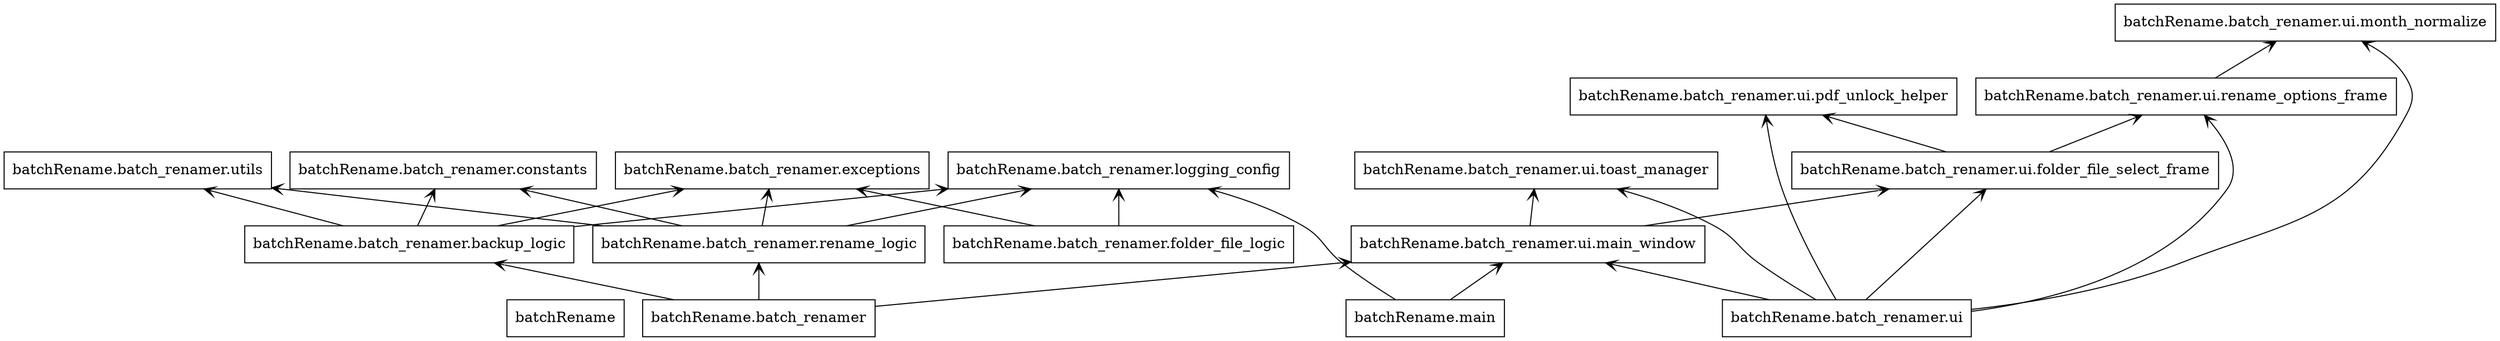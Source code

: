digraph "packages_batchRename" {
rankdir=BT
charset="utf-8"
"batchRename" [color="black", label=<batchRename>, shape="box", style="solid"];
"batchRename.batch_renamer" [color="black", label=<batchRename.batch_renamer>, shape="box", style="solid"];
"batchRename.batch_renamer.backup_logic" [color="black", label=<batchRename.batch_renamer.backup_logic>, shape="box", style="solid"];
"batchRename.batch_renamer.constants" [color="black", label=<batchRename.batch_renamer.constants>, shape="box", style="solid"];
"batchRename.batch_renamer.exceptions" [color="black", label=<batchRename.batch_renamer.exceptions>, shape="box", style="solid"];
"batchRename.batch_renamer.folder_file_logic" [color="black", label=<batchRename.batch_renamer.folder_file_logic>, shape="box", style="solid"];
"batchRename.batch_renamer.logging_config" [color="black", label=<batchRename.batch_renamer.logging_config>, shape="box", style="solid"];
"batchRename.batch_renamer.rename_logic" [color="black", label=<batchRename.batch_renamer.rename_logic>, shape="box", style="solid"];
"batchRename.batch_renamer.ui" [color="black", label=<batchRename.batch_renamer.ui>, shape="box", style="solid"];
"batchRename.batch_renamer.ui.folder_file_select_frame" [color="black", label=<batchRename.batch_renamer.ui.folder_file_select_frame>, shape="box", style="solid"];
"batchRename.batch_renamer.ui.main_window" [color="black", label=<batchRename.batch_renamer.ui.main_window>, shape="box", style="solid"];
"batchRename.batch_renamer.ui.month_normalize" [color="black", label=<batchRename.batch_renamer.ui.month_normalize>, shape="box", style="solid"];
"batchRename.batch_renamer.ui.pdf_unlock_helper" [color="black", label=<batchRename.batch_renamer.ui.pdf_unlock_helper>, shape="box", style="solid"];
"batchRename.batch_renamer.ui.rename_options_frame" [color="black", label=<batchRename.batch_renamer.ui.rename_options_frame>, shape="box", style="solid"];
"batchRename.batch_renamer.ui.toast_manager" [color="black", label=<batchRename.batch_renamer.ui.toast_manager>, shape="box", style="solid"];
"batchRename.batch_renamer.utils" [color="black", label=<batchRename.batch_renamer.utils>, shape="box", style="solid"];
"batchRename.main" [color="black", label=<batchRename.main>, shape="box", style="solid"];
"batchRename.batch_renamer" -> "batchRename.batch_renamer.backup_logic" [arrowhead="open", arrowtail="none"];
"batchRename.batch_renamer" -> "batchRename.batch_renamer.rename_logic" [arrowhead="open", arrowtail="none"];
"batchRename.batch_renamer" -> "batchRename.batch_renamer.ui.main_window" [arrowhead="open", arrowtail="none"];
"batchRename.batch_renamer.backup_logic" -> "batchRename.batch_renamer.constants" [arrowhead="open", arrowtail="none"];
"batchRename.batch_renamer.backup_logic" -> "batchRename.batch_renamer.exceptions" [arrowhead="open", arrowtail="none"];
"batchRename.batch_renamer.backup_logic" -> "batchRename.batch_renamer.logging_config" [arrowhead="open", arrowtail="none"];
"batchRename.batch_renamer.backup_logic" -> "batchRename.batch_renamer.utils" [arrowhead="open", arrowtail="none"];
"batchRename.batch_renamer.folder_file_logic" -> "batchRename.batch_renamer.exceptions" [arrowhead="open", arrowtail="none"];
"batchRename.batch_renamer.folder_file_logic" -> "batchRename.batch_renamer.logging_config" [arrowhead="open", arrowtail="none"];
"batchRename.batch_renamer.rename_logic" -> "batchRename.batch_renamer.constants" [arrowhead="open", arrowtail="none"];
"batchRename.batch_renamer.rename_logic" -> "batchRename.batch_renamer.exceptions" [arrowhead="open", arrowtail="none"];
"batchRename.batch_renamer.rename_logic" -> "batchRename.batch_renamer.logging_config" [arrowhead="open", arrowtail="none"];
"batchRename.batch_renamer.rename_logic" -> "batchRename.batch_renamer.utils" [arrowhead="open", arrowtail="none"];
"batchRename.batch_renamer.ui" -> "batchRename.batch_renamer.ui.folder_file_select_frame" [arrowhead="open", arrowtail="none"];
"batchRename.batch_renamer.ui" -> "batchRename.batch_renamer.ui.main_window" [arrowhead="open", arrowtail="none"];
"batchRename.batch_renamer.ui" -> "batchRename.batch_renamer.ui.month_normalize" [arrowhead="open", arrowtail="none"];
"batchRename.batch_renamer.ui" -> "batchRename.batch_renamer.ui.pdf_unlock_helper" [arrowhead="open", arrowtail="none"];
"batchRename.batch_renamer.ui" -> "batchRename.batch_renamer.ui.rename_options_frame" [arrowhead="open", arrowtail="none"];
"batchRename.batch_renamer.ui" -> "batchRename.batch_renamer.ui.toast_manager" [arrowhead="open", arrowtail="none"];
"batchRename.batch_renamer.ui.folder_file_select_frame" -> "batchRename.batch_renamer.ui.pdf_unlock_helper" [arrowhead="open", arrowtail="none"];
"batchRename.batch_renamer.ui.folder_file_select_frame" -> "batchRename.batch_renamer.ui.rename_options_frame" [arrowhead="open", arrowtail="none"];
"batchRename.batch_renamer.ui.main_window" -> "batchRename.batch_renamer.ui.folder_file_select_frame" [arrowhead="open", arrowtail="none"];
"batchRename.batch_renamer.ui.main_window" -> "batchRename.batch_renamer.ui.toast_manager" [arrowhead="open", arrowtail="none"];
"batchRename.batch_renamer.ui.rename_options_frame" -> "batchRename.batch_renamer.ui.month_normalize" [arrowhead="open", arrowtail="none"];
"batchRename.main" -> "batchRename.batch_renamer.logging_config" [arrowhead="open", arrowtail="none"];
"batchRename.main" -> "batchRename.batch_renamer.ui.main_window" [arrowhead="open", arrowtail="none"];
}
